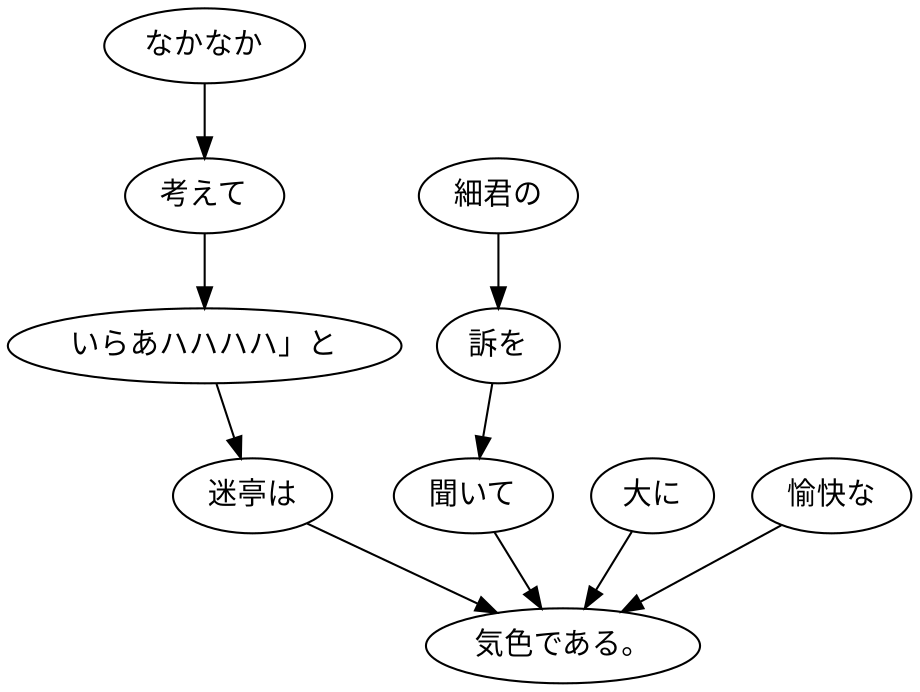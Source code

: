 digraph graph1410 {
	node0 [label="なかなか"];
	node1 [label="考えて"];
	node2 [label="いらあハハハハ」と"];
	node3 [label="迷亭は"];
	node4 [label="細君の"];
	node5 [label="訴を"];
	node6 [label="聞いて"];
	node7 [label="大に"];
	node8 [label="愉快な"];
	node9 [label="気色である。"];
	node0 -> node1;
	node1 -> node2;
	node2 -> node3;
	node3 -> node9;
	node4 -> node5;
	node5 -> node6;
	node6 -> node9;
	node7 -> node9;
	node8 -> node9;
}
